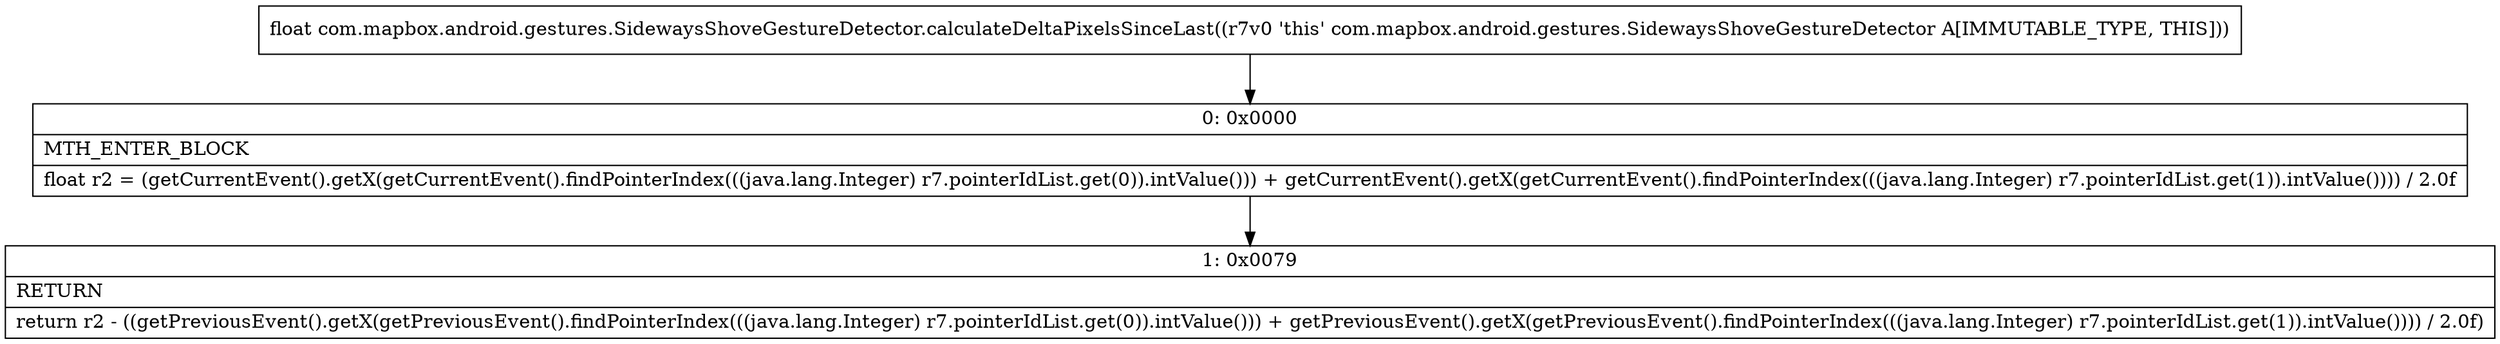 digraph "CFG forcom.mapbox.android.gestures.SidewaysShoveGestureDetector.calculateDeltaPixelsSinceLast()F" {
Node_0 [shape=record,label="{0\:\ 0x0000|MTH_ENTER_BLOCK\l|float r2 = (getCurrentEvent().getX(getCurrentEvent().findPointerIndex(((java.lang.Integer) r7.pointerIdList.get(0)).intValue())) + getCurrentEvent().getX(getCurrentEvent().findPointerIndex(((java.lang.Integer) r7.pointerIdList.get(1)).intValue()))) \/ 2.0f\l}"];
Node_1 [shape=record,label="{1\:\ 0x0079|RETURN\l|return r2 \- ((getPreviousEvent().getX(getPreviousEvent().findPointerIndex(((java.lang.Integer) r7.pointerIdList.get(0)).intValue())) + getPreviousEvent().getX(getPreviousEvent().findPointerIndex(((java.lang.Integer) r7.pointerIdList.get(1)).intValue()))) \/ 2.0f)\l}"];
MethodNode[shape=record,label="{float com.mapbox.android.gestures.SidewaysShoveGestureDetector.calculateDeltaPixelsSinceLast((r7v0 'this' com.mapbox.android.gestures.SidewaysShoveGestureDetector A[IMMUTABLE_TYPE, THIS])) }"];
MethodNode -> Node_0;
Node_0 -> Node_1;
}

